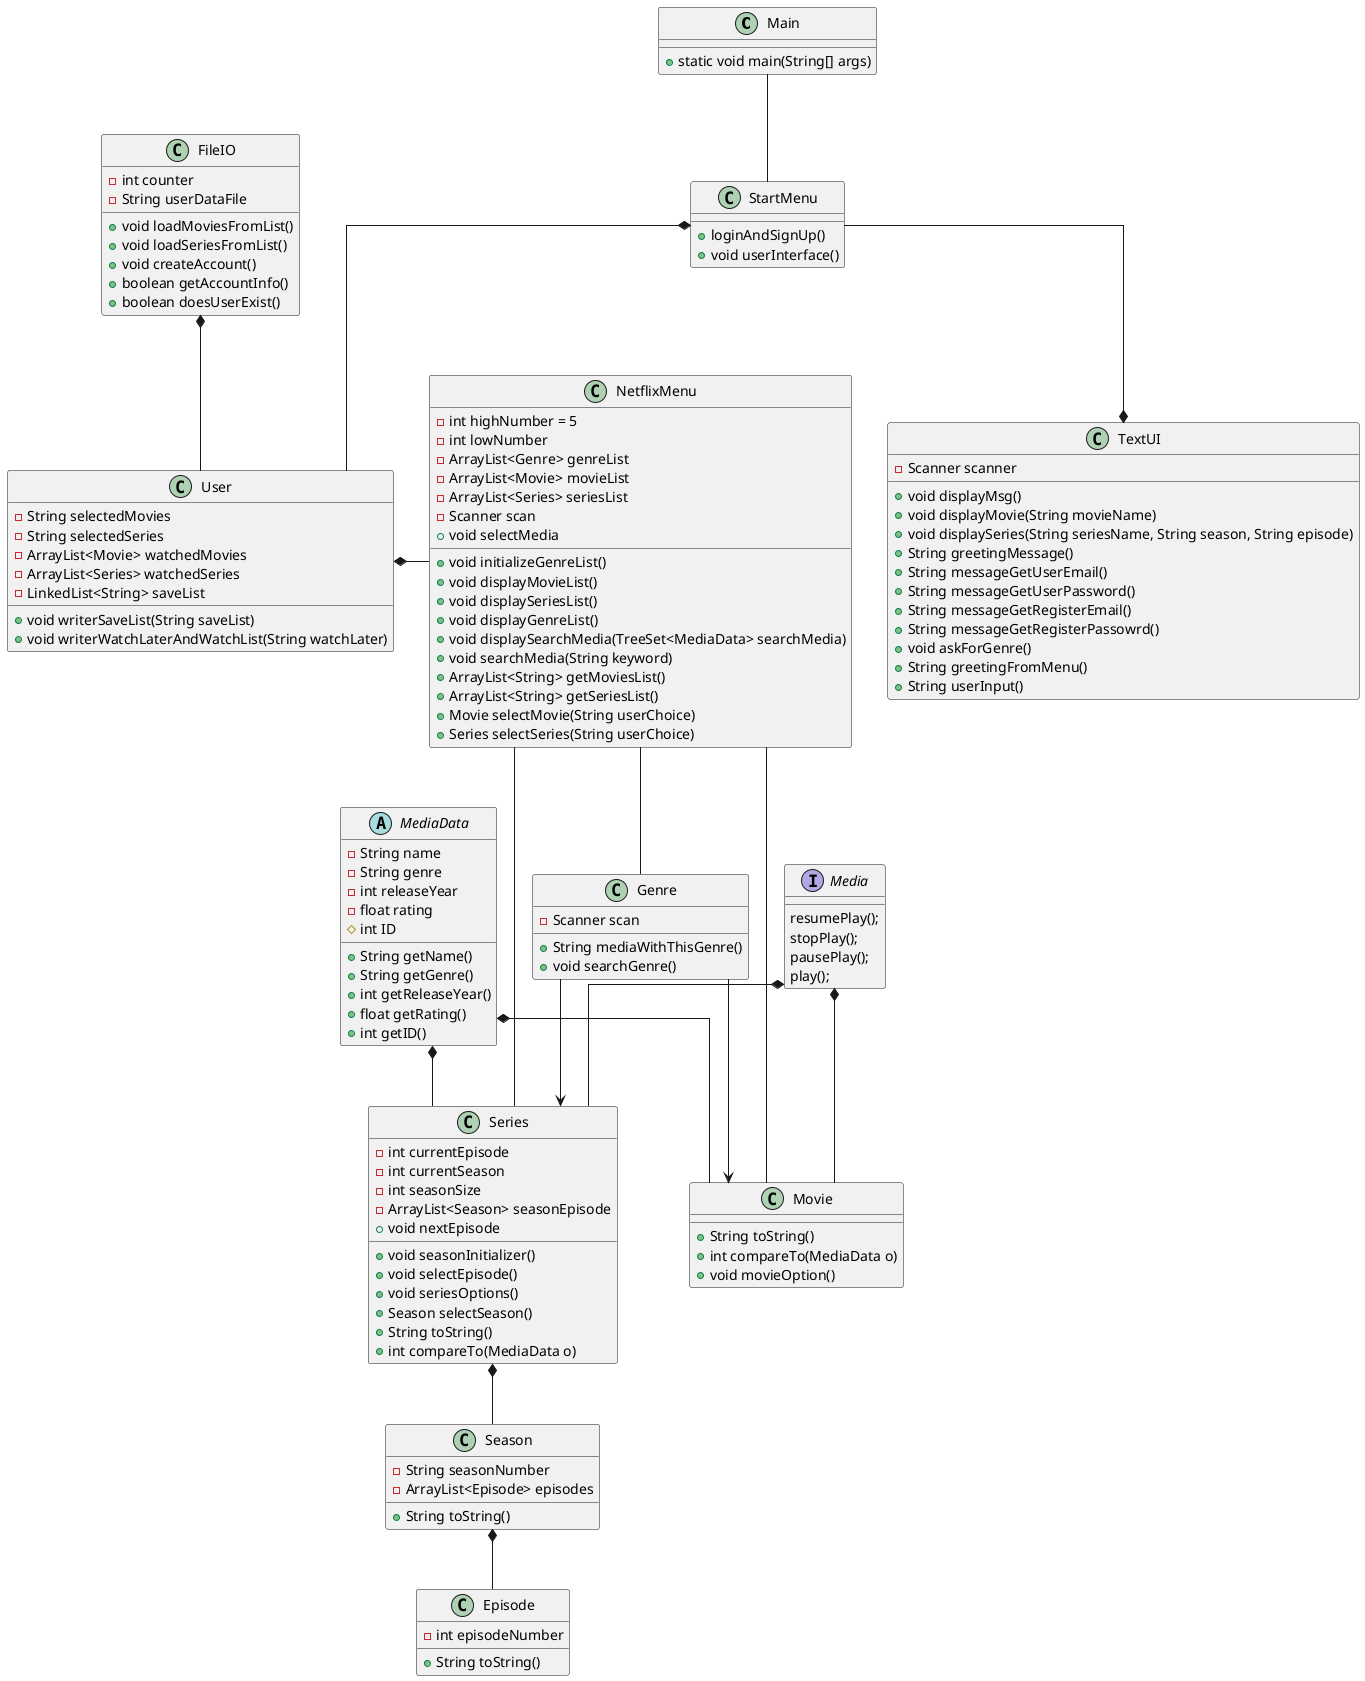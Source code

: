 @startuml
'https://plantuml.com/class-diagram
 skinparam linetype ortho




class Main{
+ static void main(String[] args)
}

class StartMenu {
+ loginAndSignUp()
+ void userInterface()

}

class User {
- String selectedMovies
- String selectedSeries
- ArrayList<Movie> watchedMovies
- ArrayList<Series> watchedSeries
- LinkedList<String> saveList
+ void writerSaveList(String saveList)
+ void writerWatchLaterAndWatchList(String watchLater)
}

class FileIO {
- int counter
- String userDataFile
+ void loadMoviesFromList()
+ void loadSeriesFromList()
+ void createAccount()
+ boolean getAccountInfo()
+ boolean doesUserExist()
}

interface Media {
resumePlay();
stopPlay();
pausePlay();
play();
}

abstract MediaData{
- String name
- String genre
- int releaseYear
- float rating
# int ID
+ String getName()
+ String getGenre()
+ int getReleaseYear()
+ float getRating()
+ int getID()

}

class NetflixMenu {
- int highNumber = 5
- int lowNumber
- ArrayList<Genre> genreList
- ArrayList<Movie> movieList
- ArrayList<Series> seriesList
- Scanner scan
+ void initializeGenreList()
+ void displayMovieList()
+ void displaySeriesList()
+ void displayGenreList()
+ void displaySearchMedia(TreeSet<MediaData> searchMedia)
+ void searchMedia(String keyword)
+ void selectMedia
+ ArrayList<String> getMoviesList()
+ ArrayList<String> getSeriesList()
+ Movie selectMovie(String userChoice)
+ Series selectSeries(String userChoice)
}

class Movie {
+ String toString()
+ int compareTo(MediaData o)
+ void movieOption()
}

class Genre {
- Scanner scan
+ String mediaWithThisGenre()
+ void searchGenre()
}

class Series {
- int currentEpisode
- int currentSeason
- int seasonSize
- ArrayList<Season> seasonEpisode
+ void nextEpisode
+ void seasonInitializer()
+ void selectEpisode()
+ void seriesOptions()
+ Season selectSeason()
+ String toString()
+ int compareTo(MediaData o)
}

class Season {
- String seasonNumber
- ArrayList<Episode> episodes
+ String toString()
}

class Episode {
- int episodeNumber
+ String toString()
}

class TextUI {
- Scanner scanner
+ void displayMsg()
+ void displayMovie(String movieName)
+ void displaySeries(String seriesName, String season, String episode)
+ String greetingMessage()
+ String messageGetUserEmail()
+ String messageGetUserPassword()
+ String messageGetRegisterEmail()
+ String messageGetRegisterPassowrd()
+ void askForGenre()
+ String greetingFromMenu()
+ String userInput()
}

Main -- StartMenu
StartMenu *-- User
TextUI *-up- StartMenu
User *- NetflixMenu
NetflixMenu -- Movie
NetflixMenu -- Series
NetflixMenu -- Genre
Genre --> Movie
Genre --> Series
Series *-- Season
Season *-- Episode
Media *-- Movie
Media *-- Series
FileIO *-- User
MediaData *-- Movie
MediaData *-- Series

@enduml